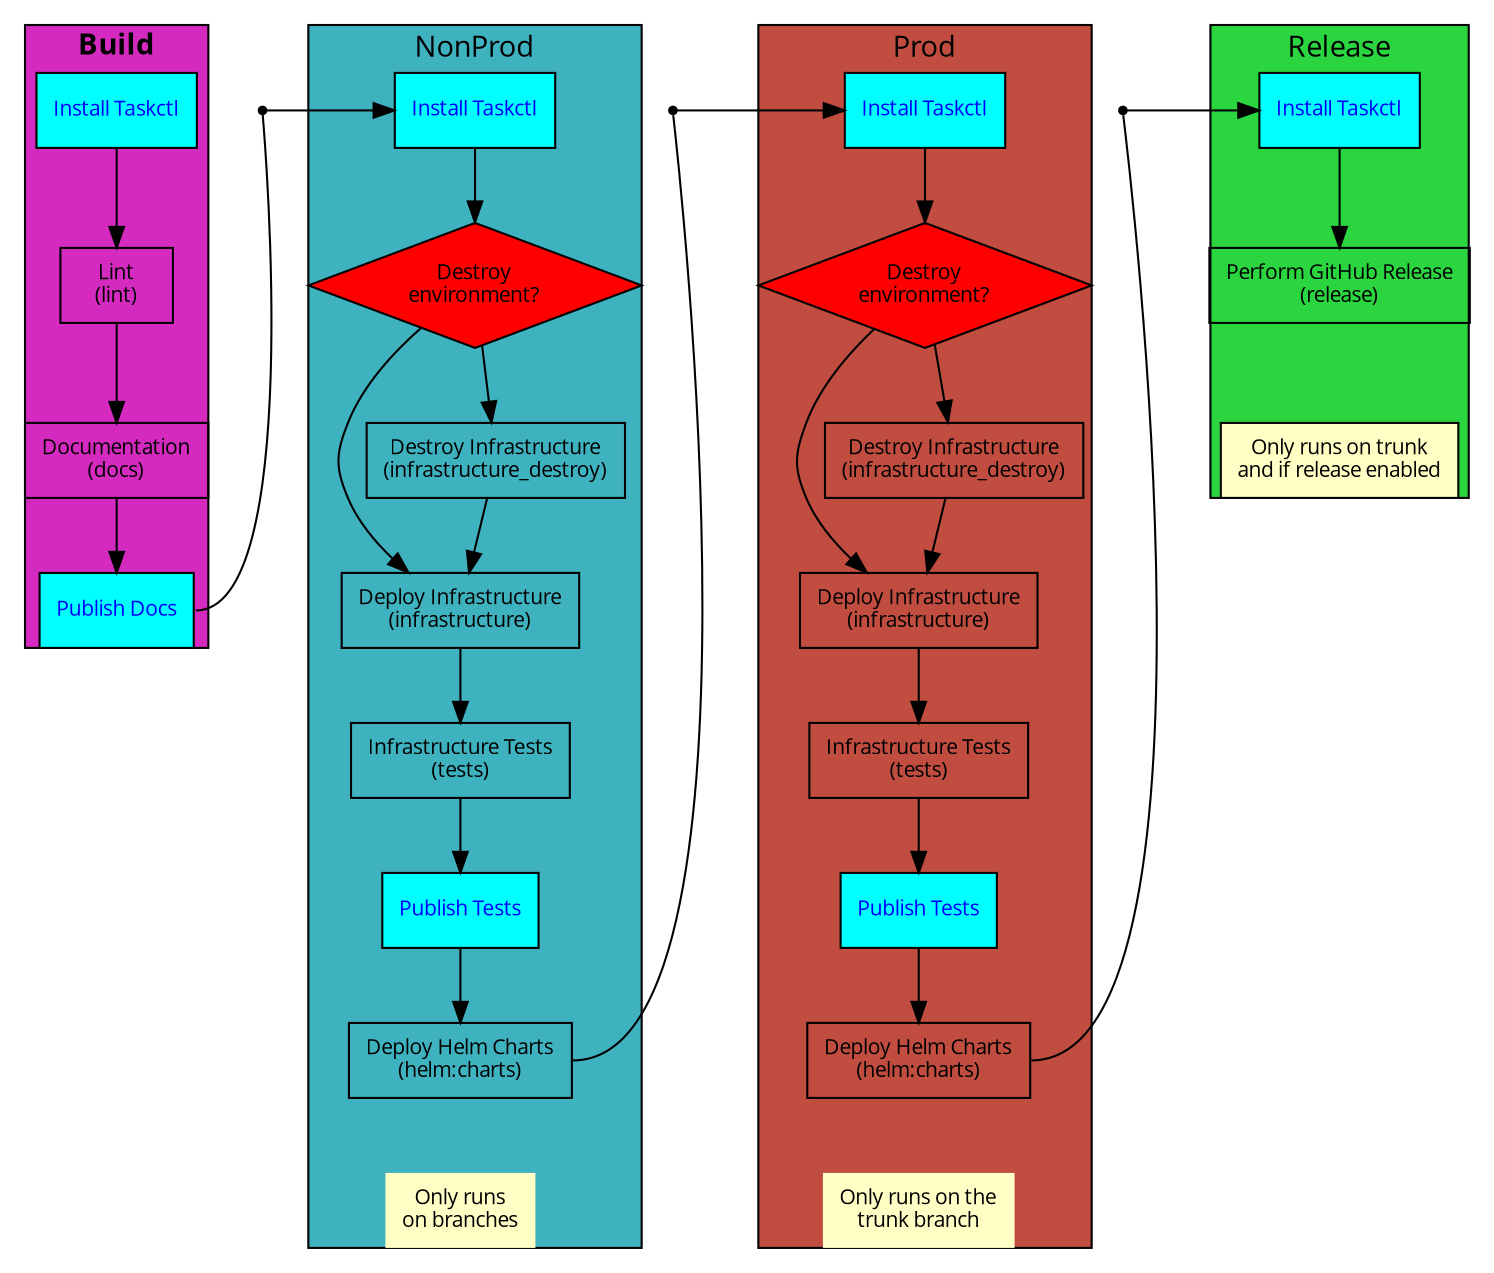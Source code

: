 digraph G {
  margin=0
  node[fontpath="../styles/fonts" fontname="OpenSans" fontsize="10"]
  graph[fontpath="../styles/fonts" fontname="OpenSans"]

    subgraph cluster_build {
      label=< <B>Build</B> >
      style="filled"
      fillcolor="#D52ABF"
      
      setup[shape=box, label="Install Taskctl", style="filled", fillcolor="cyan", fontcolor="blue"]
      lint[shape=box, label="Lint\n(lint)"]
      docs[shape=box, label="Documentation\n(docs)"]
      publish[shape=box, label="Publish Docs", style="filled", fillcolor="cyan", fontcolor="blue"]
      
      setup -> lint 
      lint -> docs 
      docs -> publish
  }

    1 [shape=point]

    publish:e ->  1 [arrowhead="none" constraint=false ]
    1 -> setup_nonprod [ constraint=false ]

  subgraph cluster_nonprod {
      label="NonProd"
      style="filled"
      fillcolor="#3FB2C0"

      setup_nonprod[shape=box, label="Install Taskctl", style="filled", fillcolor="cyan", fontcolor="blue"]
      infra_nonprod[shape=box, label="Deploy Infrastructure\n(infrastructure)"]
      tests_nonprod[shape=box, label="Infrastructure Tests\n(tests)"]
      publish_tests_nonprod[shape=box, label="Publish Tests", style="filled", fillcolor="cyan", fontcolor="blue"]
      deploy_helm_nonprod[shape=box, label="Deploy Helm Charts\n(helm:charts)"]
      destroy_question_nonprod[shape=diamond, label="Destroy\nenvironment?", style="filled", fillcolor="#ff0000"]
      destroy_environment_nonprod[shape=box, label="Destroy Infrastructure\n(infrastructure_destroy)"]

      notes_nonprod[shape=none, label="Only runs\non branches", style="filled", fillcolor="#FFFEC5"]
      
      setup_nonprod -> destroy_question_nonprod -> infra_nonprod -> tests_nonprod -> publish_tests_nonprod -> deploy_helm_nonprod
      destroy_question_nonprod -> destroy_environment_nonprod -> infra_nonprod

      deploy_helm_nonprod -> notes_nonprod [style="invis"]
  }

    2 [shape=point]

    deploy_helm_nonprod:e -> 2 [arrowhead="none" constraint=false ]
    2 -> setup_prod [ constraint=false ]

    subgraph cluster_prod {
      label="Prod";
      style="filled"
      fillcolor="#C04D3F"

      setup_prod[shape=box, label="Install Taskctl", style="filled", fillcolor="cyan", fontcolor="blue"];
      infra_prod[shape=box, label="Deploy Infrastructure\n(infrastructure)"];
      tests_prod[shape=box, label="Infrastructure Tests\n(tests)"];
      publish_tests_prod[shape=box, label="Publish Tests", style="filled", fillcolor="cyan", fontcolor="blue"];
      deploy_helm_prod[shape=box, label="Deploy Helm Charts\n(helm:charts)"]
      destroy_question_prod[shape=diamond, label="Destroy\nenvironment?", style="filled", fillcolor="#ff0000"]
      destroy_environment_prod[shape=box, label="Destroy Infrastructure\n(infrastructure_destroy)"]

      notes_prod[shape=none, label="Only runs on the\ntrunk branch", style="filled", fillcolor="#FFFEC5"]
      
      setup_prod -> destroy_question_prod -> infra_prod -> tests_prod -> publish_tests_prod -> deploy_helm_prod;
      destroy_question_prod -> destroy_environment_prod -> infra_prod

      deploy_helm_prod -> notes_prod [style="invis"]
  }

      3 [shape=point]

    deploy_helm_prod:e -> 3 [arrowhead="none" constraint=false ]
    3 -> setup_release [ constraint=false ]

  subgraph cluster_release {
      label="Release"

      style="filled"
      fillcolor="#2AD540"

      setup_release[shape=box, label="Install Taskctl", style="filled", fillcolor="cyan", fontcolor="blue"];
      release[shape=box, label="Perform GitHub Release\n(release)"]

      notes_release[shape=box, label="Only runs on trunk\nand if release enabled", style="filled", fillcolor="#FFFEC5"]

      setup_release -> release
      release -> notes_release[style="invis"]
  }

  

}